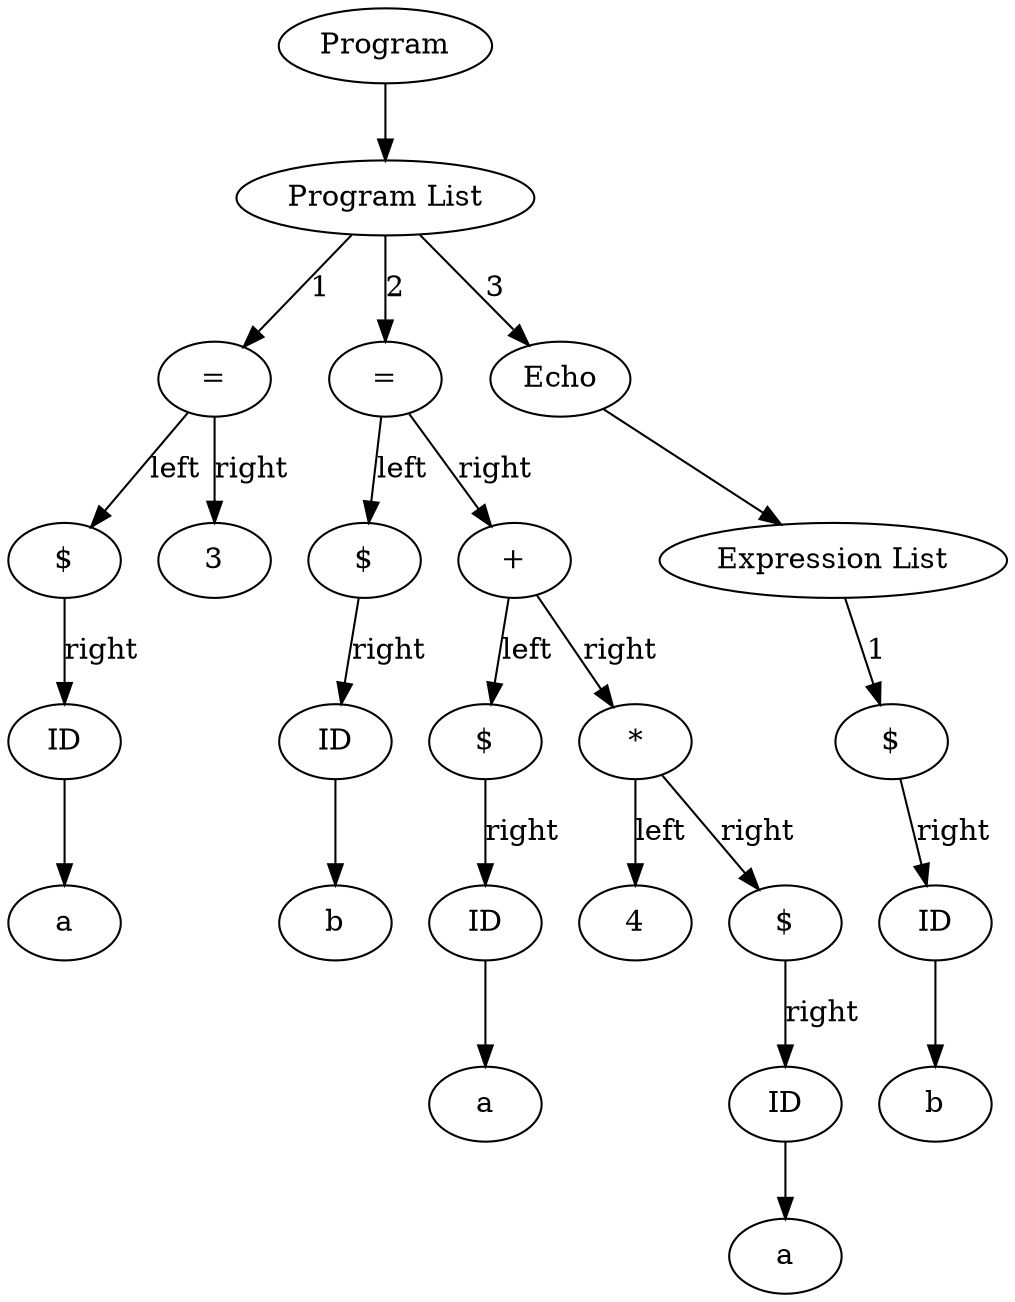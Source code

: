digraph G {
node25 [label="Program"];
node26 [label="Program List"];
node25->node26 [label=""];
node26->node27 [label="1"];
node27 [label="="];
node27->node28 [label="left"];
node28 [label="$"];
node28->node29 [label="right"];
node29 [label="ID"];
node29->node30 [label=""];
node30 [label="a"];
node27->node31 [label="right"];
node31 [label="3"];
node26->node32 [label="2"];
node32 [label="="];
node32->node33 [label="left"];
node33 [label="$"];
node33->node34 [label="right"];
node34 [label="ID"];
node34->node35 [label=""];
node35 [label="b"];
node32->node36 [label="right"];
node36 [label="+"];
node36->node37 [label="left"];
node37 [label="$"];
node37->node38 [label="right"];
node38 [label="ID"];
node38->node39 [label=""];
node39 [label="a"];
node36->node40 [label="right"];
node40 [label="*"];
node40->node41 [label="left"];
node41 [label="4"];
node40->node42 [label="right"];
node42 [label="$"];
node42->node43 [label="right"];
node43 [label="ID"];
node43->node44 [label=""];
node44 [label="a"];
node26->node45 [label="3"];
node45 [label="Echo"];
node46 [label="Expression List"];
node45->node46 [label=""];
node46->node47 [label="1"];
node47 [label="$"];
node47->node48 [label="right"];
node48 [label="ID"];
node48->node49 [label=""];
node49 [label="b"];
}